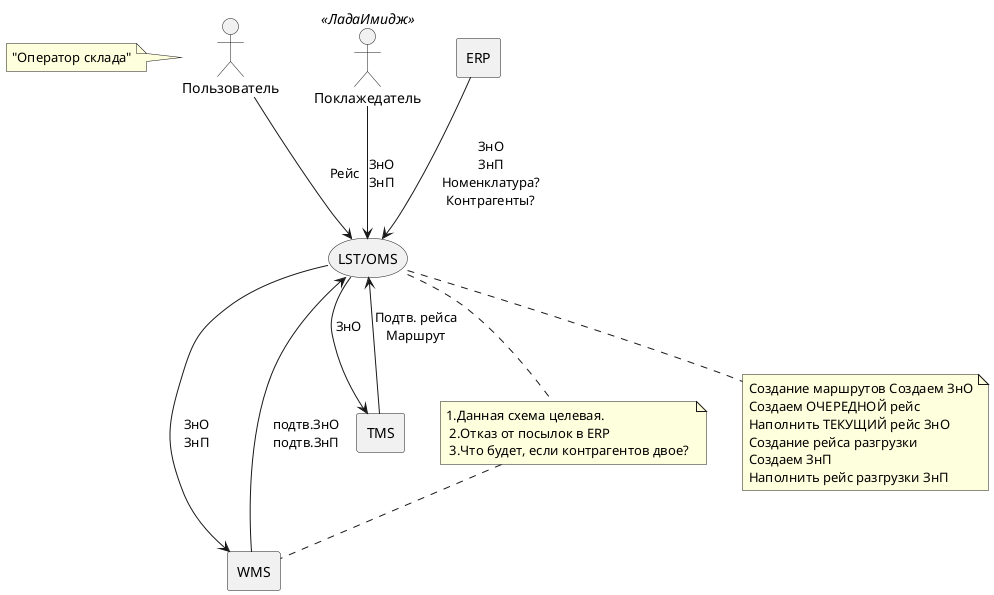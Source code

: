 @startuml

actor Поклажедатель as pd <<ЛадаИмидж>>
actor :Пользователь: as po
agent ERP as erp
agent WMS as wms
agent TMS as tms
storage "LST/OMS" as lst

po --> lst : Рейс
pd --> lst : ЗнО\nЗнП
erp --> lst : ЗнО\nЗнП\nНоменклатура?\nКонтрагенты?
tms --> lst : Подтв. рейса\nМаршрут
lst --> wms : ЗнО\nЗнП
lst --> tms : ЗнО
wms --> lst : подтв.ЗнО\nподтв.ЗнП

note "1.Данная схема целевая. \n 2.Отказ от посылок в ERP \n 3.Что будет, если контрагентов двое? " as n1
note left of po : "Оператор склада"
note "Создание маршрутов Создаем ЗнО\nСоздаем ОЧЕРЕДНОЙ рейс\nНаполнить ТЕКУЩИЙ рейс ЗнО\nСоздание рейса разгрузки\nСоздаем ЗнП\nНаполнить рейс разгрузки ЗнП" as n2

lst .. n1
n1 .. wms
lst .. n2

@enduml
